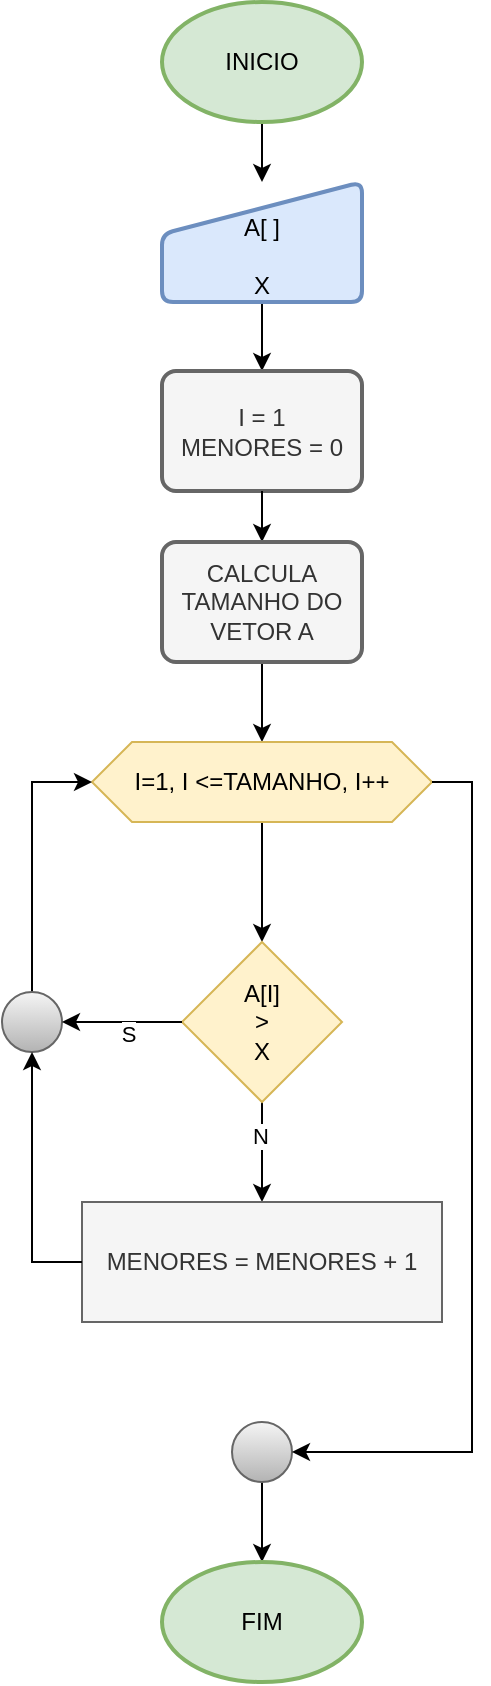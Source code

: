 <mxfile version="26.2.14">
  <diagram name="Página-1" id="ulxrdwzl4fqDs6QAwZyb">
    <mxGraphModel dx="1426" dy="777" grid="1" gridSize="10" guides="1" tooltips="1" connect="1" arrows="1" fold="1" page="1" pageScale="1" pageWidth="827" pageHeight="1169" math="0" shadow="0">
      <root>
        <mxCell id="0" />
        <mxCell id="1" parent="0" />
        <mxCell id="4PLE13W6dJt-NCHYSYC8-1" value="" style="edgeStyle=orthogonalEdgeStyle;rounded=0;orthogonalLoop=1;jettySize=auto;html=1;" edge="1" parent="1" source="4PLE13W6dJt-NCHYSYC8-2" target="4PLE13W6dJt-NCHYSYC8-3">
          <mxGeometry relative="1" as="geometry" />
        </mxCell>
        <mxCell id="4PLE13W6dJt-NCHYSYC8-2" value="INICIO" style="strokeWidth=2;html=1;shape=mxgraph.flowchart.start_1;whiteSpace=wrap;fillColor=#d5e8d4;strokeColor=#82b366;" vertex="1" parent="1">
          <mxGeometry x="360" y="370" width="100" height="60" as="geometry" />
        </mxCell>
        <mxCell id="4PLE13W6dJt-NCHYSYC8-7" value="" style="edgeStyle=orthogonalEdgeStyle;rounded=0;orthogonalLoop=1;jettySize=auto;html=1;" edge="1" parent="1" source="4PLE13W6dJt-NCHYSYC8-3" target="4PLE13W6dJt-NCHYSYC8-6">
          <mxGeometry relative="1" as="geometry" />
        </mxCell>
        <mxCell id="4PLE13W6dJt-NCHYSYC8-3" value="&lt;div&gt;&lt;br&gt;&lt;/div&gt;A[ ]&lt;div&gt;&lt;br&gt;&lt;/div&gt;&lt;div&gt;X&lt;/div&gt;" style="html=1;strokeWidth=2;shape=manualInput;whiteSpace=wrap;rounded=1;size=26;arcSize=11;fillColor=#dae8fc;strokeColor=#6c8ebf;" vertex="1" parent="1">
          <mxGeometry x="360" y="460" width="100" height="60" as="geometry" />
        </mxCell>
        <mxCell id="4PLE13W6dJt-NCHYSYC8-9" value="" style="edgeStyle=orthogonalEdgeStyle;rounded=0;orthogonalLoop=1;jettySize=auto;html=1;" edge="1" parent="1" source="4PLE13W6dJt-NCHYSYC8-13">
          <mxGeometry relative="1" as="geometry">
            <mxPoint x="410" y="740" as="targetPoint" />
          </mxGeometry>
        </mxCell>
        <mxCell id="4PLE13W6dJt-NCHYSYC8-6" value="I = 1&lt;div&gt;MENORES&lt;span style=&quot;background-color: transparent; color: light-dark(rgb(51, 51, 51), rgb(193, 193, 193));&quot;&gt;&amp;nbsp;= 0&lt;/span&gt;&lt;/div&gt;" style="rounded=1;whiteSpace=wrap;html=1;absoluteArcSize=1;arcSize=14;strokeWidth=2;fillColor=#f5f5f5;fontColor=#333333;strokeColor=#666666;" vertex="1" parent="1">
          <mxGeometry x="360" y="554.5" width="100" height="60" as="geometry" />
        </mxCell>
        <mxCell id="4PLE13W6dJt-NCHYSYC8-14" value="" style="edgeStyle=orthogonalEdgeStyle;rounded=0;orthogonalLoop=1;jettySize=auto;html=1;" edge="1" parent="1" source="4PLE13W6dJt-NCHYSYC8-6" target="4PLE13W6dJt-NCHYSYC8-13">
          <mxGeometry relative="1" as="geometry">
            <mxPoint x="410" y="615" as="sourcePoint" />
            <mxPoint x="400" y="740" as="targetPoint" />
          </mxGeometry>
        </mxCell>
        <mxCell id="4PLE13W6dJt-NCHYSYC8-13" value="CALCULA TAMANHO DO VETOR A" style="rounded=1;whiteSpace=wrap;html=1;absoluteArcSize=1;arcSize=14;strokeWidth=2;fillColor=#f5f5f5;fontColor=#333333;strokeColor=#666666;" vertex="1" parent="1">
          <mxGeometry x="360" y="640" width="100" height="60" as="geometry" />
        </mxCell>
        <mxCell id="4PLE13W6dJt-NCHYSYC8-18" value="" style="edgeStyle=orthogonalEdgeStyle;rounded=0;orthogonalLoop=1;jettySize=auto;html=1;" edge="1" parent="1" source="4PLE13W6dJt-NCHYSYC8-15" target="4PLE13W6dJt-NCHYSYC8-17">
          <mxGeometry relative="1" as="geometry" />
        </mxCell>
        <mxCell id="4PLE13W6dJt-NCHYSYC8-15" value="I=1, I &amp;lt;=TAMANHO, I++" style="shape=hexagon;perimeter=hexagonPerimeter2;whiteSpace=wrap;html=1;fixedSize=1;fillColor=#fff2cc;strokeColor=#d6b656;" vertex="1" parent="1">
          <mxGeometry x="325" y="740" width="170" height="40" as="geometry" />
        </mxCell>
        <mxCell id="4PLE13W6dJt-NCHYSYC8-22" value="" style="edgeStyle=orthogonalEdgeStyle;rounded=0;orthogonalLoop=1;jettySize=auto;html=1;" edge="1" parent="1" source="4PLE13W6dJt-NCHYSYC8-17" target="4PLE13W6dJt-NCHYSYC8-21">
          <mxGeometry relative="1" as="geometry" />
        </mxCell>
        <mxCell id="4PLE13W6dJt-NCHYSYC8-23" value="N" style="edgeLabel;html=1;align=center;verticalAlign=middle;resizable=0;points=[];" vertex="1" connectable="0" parent="4PLE13W6dJt-NCHYSYC8-22">
          <mxGeometry x="-0.32" y="-1" relative="1" as="geometry">
            <mxPoint as="offset" />
          </mxGeometry>
        </mxCell>
        <mxCell id="4PLE13W6dJt-NCHYSYC8-17" value="A[I]&lt;div&gt;&amp;gt;&lt;/div&gt;&lt;div&gt;X&lt;/div&gt;" style="rhombus;whiteSpace=wrap;html=1;fillColor=#fff2cc;strokeColor=#d6b656;" vertex="1" parent="1">
          <mxGeometry x="370" y="840" width="80" height="80" as="geometry" />
        </mxCell>
        <mxCell id="4PLE13W6dJt-NCHYSYC8-21" value="MENORES = MENORES + 1" style="whiteSpace=wrap;html=1;fillColor=#f5f5f5;strokeColor=#666666;fontColor=#333333;" vertex="1" parent="1">
          <mxGeometry x="320" y="970" width="180" height="60" as="geometry" />
        </mxCell>
        <mxCell id="4PLE13W6dJt-NCHYSYC8-26" style="edgeStyle=orthogonalEdgeStyle;rounded=0;orthogonalLoop=1;jettySize=auto;html=1;exitX=0.5;exitY=0;exitDx=0;exitDy=0;exitPerimeter=0;entryX=0;entryY=0.5;entryDx=0;entryDy=0;" edge="1" parent="1" source="4PLE13W6dJt-NCHYSYC8-24" target="4PLE13W6dJt-NCHYSYC8-15">
          <mxGeometry relative="1" as="geometry" />
        </mxCell>
        <mxCell id="4PLE13W6dJt-NCHYSYC8-24" value="" style="verticalLabelPosition=bottom;verticalAlign=top;html=1;shape=mxgraph.flowchart.on-page_reference;fillColor=#f5f5f5;gradientColor=#b3b3b3;strokeColor=#666666;" vertex="1" parent="1">
          <mxGeometry x="280" y="865" width="30" height="30" as="geometry" />
        </mxCell>
        <mxCell id="4PLE13W6dJt-NCHYSYC8-25" style="edgeStyle=orthogonalEdgeStyle;rounded=0;orthogonalLoop=1;jettySize=auto;html=1;exitX=0;exitY=0.5;exitDx=0;exitDy=0;entryX=1;entryY=0.5;entryDx=0;entryDy=0;entryPerimeter=0;" edge="1" parent="1" source="4PLE13W6dJt-NCHYSYC8-17" target="4PLE13W6dJt-NCHYSYC8-24">
          <mxGeometry relative="1" as="geometry" />
        </mxCell>
        <mxCell id="4PLE13W6dJt-NCHYSYC8-27" value="S" style="edgeLabel;html=1;align=center;verticalAlign=middle;resizable=0;points=[];" vertex="1" connectable="0" parent="4PLE13W6dJt-NCHYSYC8-25">
          <mxGeometry x="-0.1" y="6" relative="1" as="geometry">
            <mxPoint as="offset" />
          </mxGeometry>
        </mxCell>
        <mxCell id="4PLE13W6dJt-NCHYSYC8-28" style="edgeStyle=orthogonalEdgeStyle;rounded=0;orthogonalLoop=1;jettySize=auto;html=1;exitX=0;exitY=0.5;exitDx=0;exitDy=0;entryX=0.5;entryY=1;entryDx=0;entryDy=0;entryPerimeter=0;" edge="1" parent="1" source="4PLE13W6dJt-NCHYSYC8-21" target="4PLE13W6dJt-NCHYSYC8-24">
          <mxGeometry relative="1" as="geometry" />
        </mxCell>
        <mxCell id="4PLE13W6dJt-NCHYSYC8-33" value="" style="edgeStyle=orthogonalEdgeStyle;rounded=0;orthogonalLoop=1;jettySize=auto;html=1;" edge="1" parent="1" source="4PLE13W6dJt-NCHYSYC8-30" target="4PLE13W6dJt-NCHYSYC8-32">
          <mxGeometry relative="1" as="geometry" />
        </mxCell>
        <mxCell id="4PLE13W6dJt-NCHYSYC8-30" value="" style="verticalLabelPosition=bottom;verticalAlign=top;html=1;shape=mxgraph.flowchart.on-page_reference;fillColor=#f5f5f5;gradientColor=#b3b3b3;strokeColor=#666666;" vertex="1" parent="1">
          <mxGeometry x="395" y="1080" width="30" height="30" as="geometry" />
        </mxCell>
        <mxCell id="4PLE13W6dJt-NCHYSYC8-31" style="edgeStyle=orthogonalEdgeStyle;rounded=0;orthogonalLoop=1;jettySize=auto;html=1;exitX=1;exitY=0.5;exitDx=0;exitDy=0;entryX=1;entryY=0.5;entryDx=0;entryDy=0;entryPerimeter=0;" edge="1" parent="1" source="4PLE13W6dJt-NCHYSYC8-15" target="4PLE13W6dJt-NCHYSYC8-30">
          <mxGeometry relative="1" as="geometry" />
        </mxCell>
        <mxCell id="4PLE13W6dJt-NCHYSYC8-32" value="FIM" style="strokeWidth=2;html=1;shape=mxgraph.flowchart.start_1;whiteSpace=wrap;fillColor=#d5e8d4;strokeColor=#82b366;" vertex="1" parent="1">
          <mxGeometry x="360" y="1150" width="100" height="60" as="geometry" />
        </mxCell>
      </root>
    </mxGraphModel>
  </diagram>
</mxfile>
